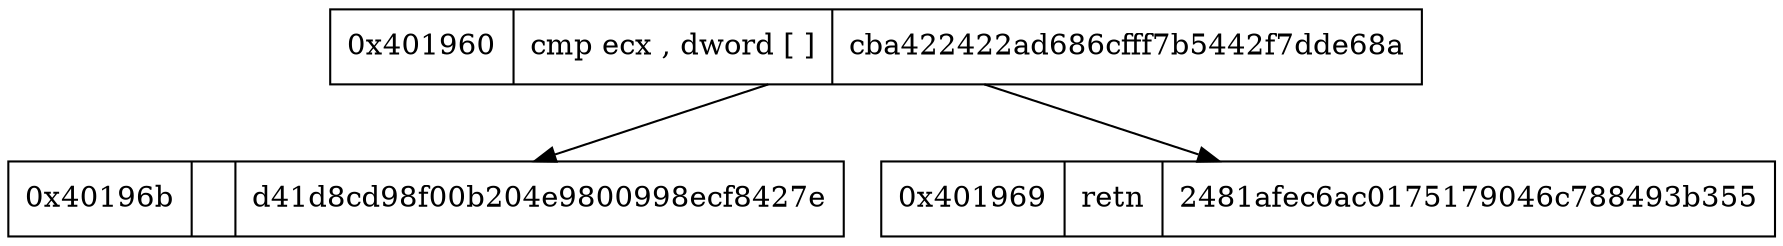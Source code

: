 digraph{
node [shape=record];
"0x401960"[label="0x401960|  cmp ecx ,  dword  [ ]
| cba422422ad686cfff7b5442f7dde68a"] "0x401960" -> "0x40196b""0x401960" -> "0x401969""0x40196b"[label="0x40196b| | d41d8cd98f00b204e9800998ecf8427e"] "0x401969"[label="0x401969|  retn
| 2481afec6ac0175179046c788493b355"] }